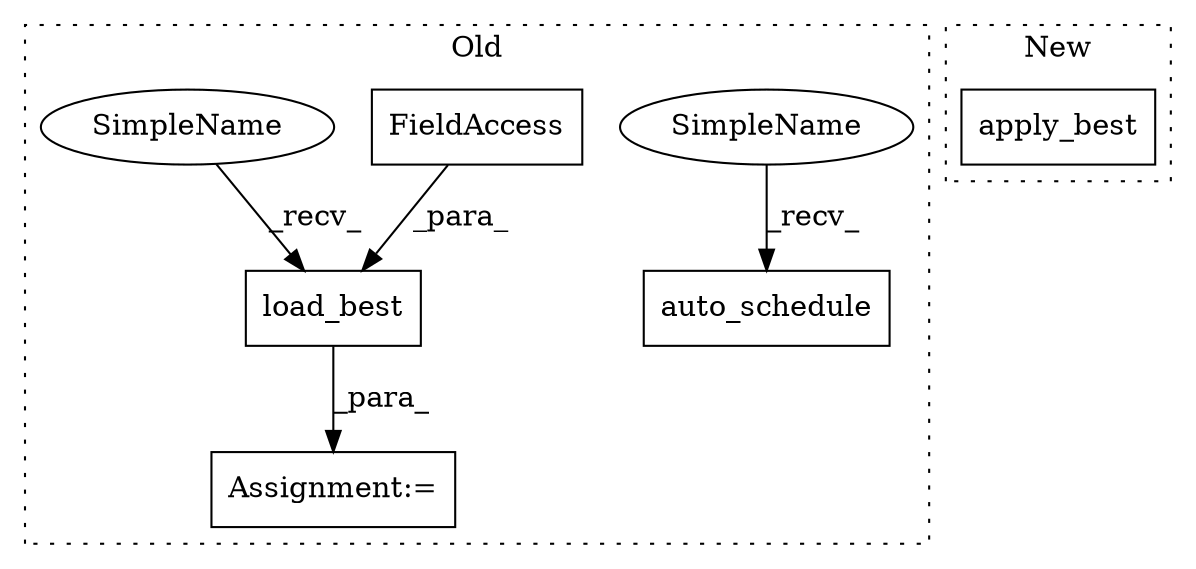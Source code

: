 digraph G {
subgraph cluster0 {
1 [label="auto_schedule" a="32" s="1197,1227" l="14,1" shape="box"];
3 [label="load_best" a="32" s="2072,2108" l="10,1" shape="box"];
4 [label="FieldAccess" a="22" s="2091" l="4" shape="box"];
5 [label="Assignment:=" a="7" s="2055" l="2" shape="box"];
6 [label="SimpleName" a="42" s="1182" l="14" shape="ellipse"];
7 [label="SimpleName" a="42" s="2057" l="14" shape="ellipse"];
label = "Old";
style="dotted";
}
subgraph cluster1 {
2 [label="apply_best" a="32" s="1343,1362" l="11,1" shape="box"];
label = "New";
style="dotted";
}
3 -> 5 [label="_para_"];
4 -> 3 [label="_para_"];
6 -> 1 [label="_recv_"];
7 -> 3 [label="_recv_"];
}